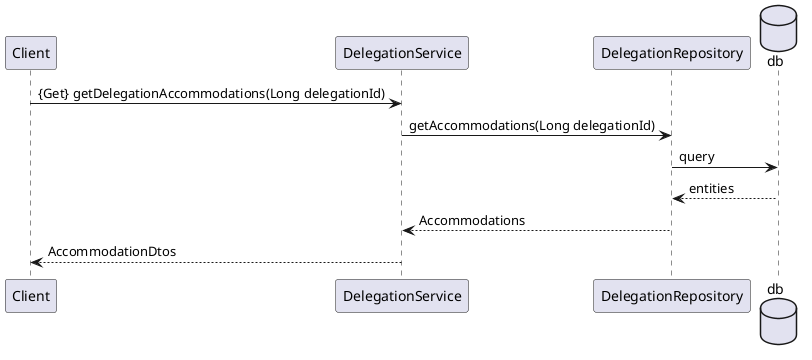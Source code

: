 @startuml PobierzZakwaterowaniaDelegacji
Client->DelegationService:{Get} getDelegationAccommodations(Long delegationId)
DelegationService->DelegationRepository:getAccommodations(Long delegationId)
database db
DelegationRepository->db:query
db-->DelegationRepository:entities
DelegationRepository-->DelegationService:Accommodations
DelegationService-->Client:AccommodationDtos
@enduml